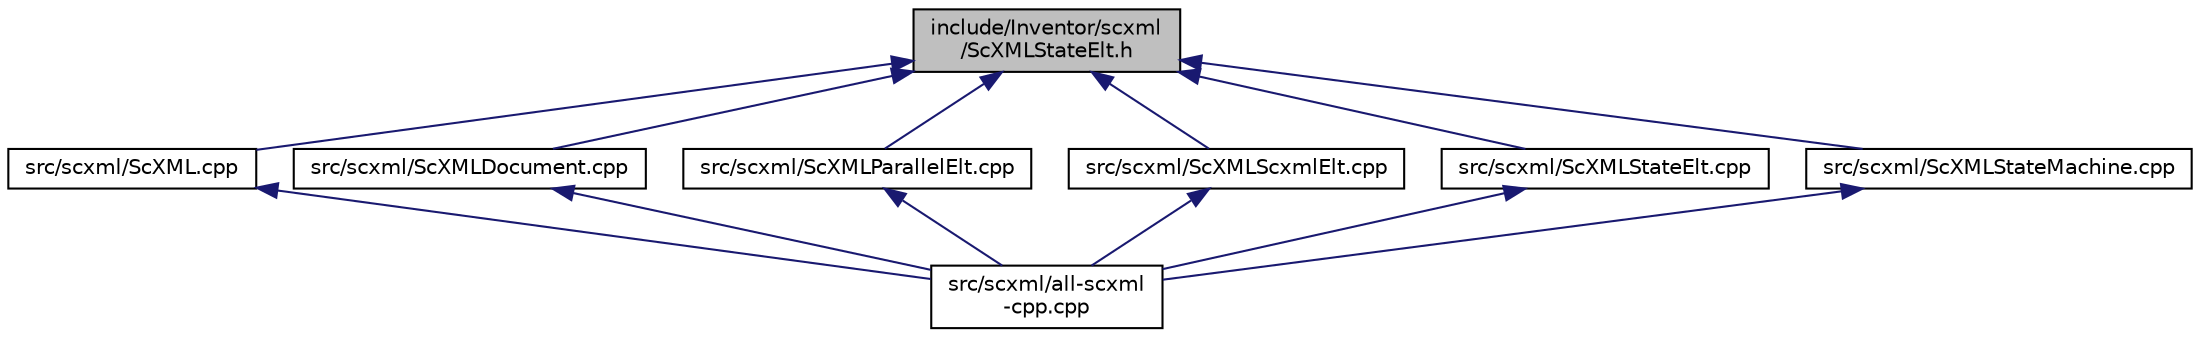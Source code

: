 digraph "include/Inventor/scxml/ScXMLStateElt.h"
{
 // LATEX_PDF_SIZE
  edge [fontname="Helvetica",fontsize="10",labelfontname="Helvetica",labelfontsize="10"];
  node [fontname="Helvetica",fontsize="10",shape=record];
  Node1 [label="include/Inventor/scxml\l/ScXMLStateElt.h",height=0.2,width=0.4,color="black", fillcolor="grey75", style="filled", fontcolor="black",tooltip=" "];
  Node1 -> Node2 [dir="back",color="midnightblue",fontsize="10",style="solid",fontname="Helvetica"];
  Node2 [label="src/scxml/ScXML.cpp",height=0.2,width=0.4,color="black", fillcolor="white", style="filled",URL="$ScXML_8cpp.html",tooltip=" "];
  Node2 -> Node3 [dir="back",color="midnightblue",fontsize="10",style="solid",fontname="Helvetica"];
  Node3 [label="src/scxml/all-scxml\l-cpp.cpp",height=0.2,width=0.4,color="black", fillcolor="white", style="filled",URL="$all-scxml-cpp_8cpp.html",tooltip=" "];
  Node1 -> Node4 [dir="back",color="midnightblue",fontsize="10",style="solid",fontname="Helvetica"];
  Node4 [label="src/scxml/ScXMLDocument.cpp",height=0.2,width=0.4,color="black", fillcolor="white", style="filled",URL="$ScXMLDocument_8cpp.html",tooltip=" "];
  Node4 -> Node3 [dir="back",color="midnightblue",fontsize="10",style="solid",fontname="Helvetica"];
  Node1 -> Node5 [dir="back",color="midnightblue",fontsize="10",style="solid",fontname="Helvetica"];
  Node5 [label="src/scxml/ScXMLParallelElt.cpp",height=0.2,width=0.4,color="black", fillcolor="white", style="filled",URL="$ScXMLParallelElt_8cpp.html",tooltip=" "];
  Node5 -> Node3 [dir="back",color="midnightblue",fontsize="10",style="solid",fontname="Helvetica"];
  Node1 -> Node6 [dir="back",color="midnightblue",fontsize="10",style="solid",fontname="Helvetica"];
  Node6 [label="src/scxml/ScXMLScxmlElt.cpp",height=0.2,width=0.4,color="black", fillcolor="white", style="filled",URL="$ScXMLScxmlElt_8cpp.html",tooltip=" "];
  Node6 -> Node3 [dir="back",color="midnightblue",fontsize="10",style="solid",fontname="Helvetica"];
  Node1 -> Node7 [dir="back",color="midnightblue",fontsize="10",style="solid",fontname="Helvetica"];
  Node7 [label="src/scxml/ScXMLStateElt.cpp",height=0.2,width=0.4,color="black", fillcolor="white", style="filled",URL="$ScXMLStateElt_8cpp.html",tooltip=" "];
  Node7 -> Node3 [dir="back",color="midnightblue",fontsize="10",style="solid",fontname="Helvetica"];
  Node1 -> Node8 [dir="back",color="midnightblue",fontsize="10",style="solid",fontname="Helvetica"];
  Node8 [label="src/scxml/ScXMLStateMachine.cpp",height=0.2,width=0.4,color="black", fillcolor="white", style="filled",URL="$ScXMLStateMachine_8cpp.html",tooltip=" "];
  Node8 -> Node3 [dir="back",color="midnightblue",fontsize="10",style="solid",fontname="Helvetica"];
}
